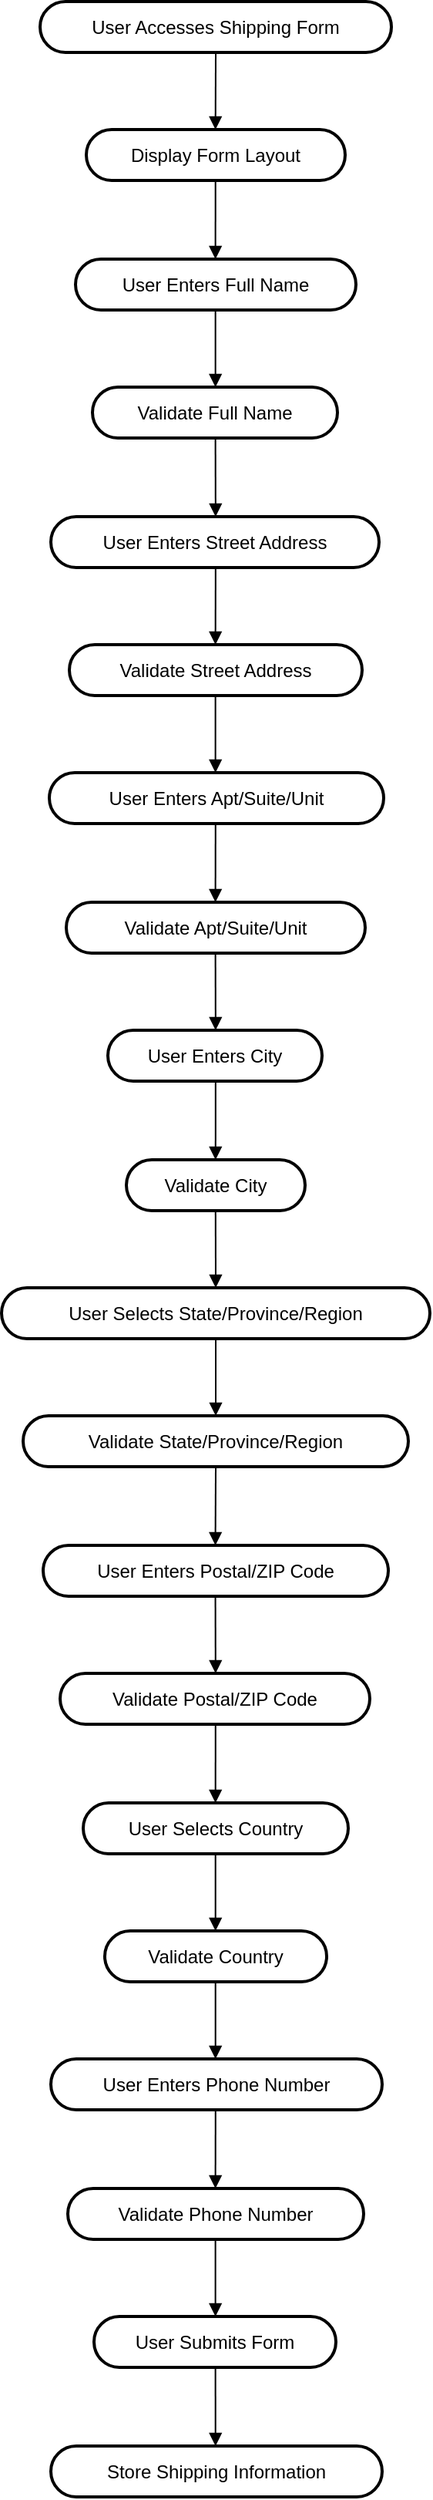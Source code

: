 <mxfile version="24.2.3" type="device">
  <diagram name="Page-1" id="ZxRpALXrr0c73Dwm2BwR">
    <mxGraphModel dx="1985" dy="857" grid="1" gridSize="10" guides="1" tooltips="1" connect="1" arrows="1" fold="1" page="1" pageScale="1" pageWidth="850" pageHeight="1100" math="0" shadow="0">
      <root>
        <mxCell id="0" />
        <mxCell id="1" parent="0" />
        <mxCell id="R7r_Iju051_mfcHDfzK6-1" value="User Accesses Shipping Form" style="rounded=1;whiteSpace=wrap;arcSize=50;strokeWidth=2;" vertex="1" parent="1">
          <mxGeometry x="45" y="20" width="228" height="33" as="geometry" />
        </mxCell>
        <mxCell id="R7r_Iju051_mfcHDfzK6-2" value="Display Form Layout" style="rounded=1;whiteSpace=wrap;arcSize=50;strokeWidth=2;" vertex="1" parent="1">
          <mxGeometry x="75" y="103" width="168" height="33" as="geometry" />
        </mxCell>
        <mxCell id="R7r_Iju051_mfcHDfzK6-3" value="User Enters Full Name" style="rounded=1;whiteSpace=wrap;arcSize=50;strokeWidth=2;" vertex="1" parent="1">
          <mxGeometry x="68" y="187" width="182" height="33" as="geometry" />
        </mxCell>
        <mxCell id="R7r_Iju051_mfcHDfzK6-4" value="Validate Full Name" style="rounded=1;whiteSpace=wrap;arcSize=50;strokeWidth=2;" vertex="1" parent="1">
          <mxGeometry x="79" y="270" width="159" height="33" as="geometry" />
        </mxCell>
        <mxCell id="R7r_Iju051_mfcHDfzK6-5" value="User Enters Street Address" style="rounded=1;whiteSpace=wrap;arcSize=50;strokeWidth=2;" vertex="1" parent="1">
          <mxGeometry x="52" y="354" width="213" height="33" as="geometry" />
        </mxCell>
        <mxCell id="R7r_Iju051_mfcHDfzK6-6" value="Validate Street Address" style="rounded=1;whiteSpace=wrap;arcSize=50;strokeWidth=2;" vertex="1" parent="1">
          <mxGeometry x="64" y="437" width="190" height="33" as="geometry" />
        </mxCell>
        <mxCell id="R7r_Iju051_mfcHDfzK6-7" value="User Enters Apt/Suite/Unit" style="rounded=1;whiteSpace=wrap;arcSize=50;strokeWidth=2;" vertex="1" parent="1">
          <mxGeometry x="51" y="520" width="217" height="33" as="geometry" />
        </mxCell>
        <mxCell id="R7r_Iju051_mfcHDfzK6-8" value="Validate Apt/Suite/Unit" style="rounded=1;whiteSpace=wrap;arcSize=50;strokeWidth=2;" vertex="1" parent="1">
          <mxGeometry x="62" y="604" width="194" height="33" as="geometry" />
        </mxCell>
        <mxCell id="R7r_Iju051_mfcHDfzK6-9" value="User Enters City" style="rounded=1;whiteSpace=wrap;arcSize=50;strokeWidth=2;" vertex="1" parent="1">
          <mxGeometry x="89" y="687" width="139" height="33" as="geometry" />
        </mxCell>
        <mxCell id="R7r_Iju051_mfcHDfzK6-10" value="Validate City" style="rounded=1;whiteSpace=wrap;arcSize=50;strokeWidth=2;" vertex="1" parent="1">
          <mxGeometry x="101" y="771" width="116" height="33" as="geometry" />
        </mxCell>
        <mxCell id="R7r_Iju051_mfcHDfzK6-11" value="User Selects State/Province/Region" style="rounded=1;whiteSpace=wrap;arcSize=50;strokeWidth=2;" vertex="1" parent="1">
          <mxGeometry x="20" y="854" width="278" height="33" as="geometry" />
        </mxCell>
        <mxCell id="R7r_Iju051_mfcHDfzK6-12" value="Validate State/Province/Region" style="rounded=1;whiteSpace=wrap;arcSize=50;strokeWidth=2;" vertex="1" parent="1">
          <mxGeometry x="34" y="937" width="250" height="33" as="geometry" />
        </mxCell>
        <mxCell id="R7r_Iju051_mfcHDfzK6-13" value="User Enters Postal/ZIP Code" style="rounded=1;whiteSpace=wrap;arcSize=50;strokeWidth=2;" vertex="1" parent="1">
          <mxGeometry x="47" y="1021" width="224" height="33" as="geometry" />
        </mxCell>
        <mxCell id="R7r_Iju051_mfcHDfzK6-14" value="Validate Postal/ZIP Code" style="rounded=1;whiteSpace=wrap;arcSize=50;strokeWidth=2;" vertex="1" parent="1">
          <mxGeometry x="58" y="1104" width="201" height="33" as="geometry" />
        </mxCell>
        <mxCell id="R7r_Iju051_mfcHDfzK6-15" value="User Selects Country" style="rounded=1;whiteSpace=wrap;arcSize=50;strokeWidth=2;" vertex="1" parent="1">
          <mxGeometry x="73" y="1188" width="172" height="33" as="geometry" />
        </mxCell>
        <mxCell id="R7r_Iju051_mfcHDfzK6-16" value="Validate Country" style="rounded=1;whiteSpace=wrap;arcSize=50;strokeWidth=2;" vertex="1" parent="1">
          <mxGeometry x="87" y="1271" width="144" height="33" as="geometry" />
        </mxCell>
        <mxCell id="R7r_Iju051_mfcHDfzK6-17" value="User Enters Phone Number" style="rounded=1;whiteSpace=wrap;arcSize=50;strokeWidth=2;" vertex="1" parent="1">
          <mxGeometry x="52" y="1354" width="215" height="33" as="geometry" />
        </mxCell>
        <mxCell id="R7r_Iju051_mfcHDfzK6-18" value="Validate Phone Number" style="rounded=1;whiteSpace=wrap;arcSize=50;strokeWidth=2;" vertex="1" parent="1">
          <mxGeometry x="63" y="1438" width="192" height="33" as="geometry" />
        </mxCell>
        <mxCell id="R7r_Iju051_mfcHDfzK6-19" value="User Submits Form" style="rounded=1;whiteSpace=wrap;arcSize=50;strokeWidth=2;" vertex="1" parent="1">
          <mxGeometry x="80" y="1521" width="157" height="33" as="geometry" />
        </mxCell>
        <mxCell id="R7r_Iju051_mfcHDfzK6-20" value="Store Shipping Information" style="rounded=1;whiteSpace=wrap;arcSize=50;strokeWidth=2;" vertex="1" parent="1">
          <mxGeometry x="52" y="1605" width="215" height="33" as="geometry" />
        </mxCell>
        <mxCell id="R7r_Iju051_mfcHDfzK6-21" value="" style="curved=1;startArrow=none;endArrow=block;exitX=0.5;exitY=1.012;entryX=0.499;entryY=0.012;rounded=0;" edge="1" parent="1" source="R7r_Iju051_mfcHDfzK6-1" target="R7r_Iju051_mfcHDfzK6-2">
          <mxGeometry relative="1" as="geometry">
            <Array as="points" />
          </mxGeometry>
        </mxCell>
        <mxCell id="R7r_Iju051_mfcHDfzK6-22" value="" style="curved=1;startArrow=none;endArrow=block;exitX=0.499;exitY=1.024;entryX=0.499;entryY=-0.006;rounded=0;" edge="1" parent="1" source="R7r_Iju051_mfcHDfzK6-2" target="R7r_Iju051_mfcHDfzK6-3">
          <mxGeometry relative="1" as="geometry">
            <Array as="points" />
          </mxGeometry>
        </mxCell>
        <mxCell id="R7r_Iju051_mfcHDfzK6-23" value="" style="curved=1;startArrow=none;endArrow=block;exitX=0.499;exitY=1.006;entryX=0.502;entryY=0.006;rounded=0;" edge="1" parent="1" source="R7r_Iju051_mfcHDfzK6-3" target="R7r_Iju051_mfcHDfzK6-4">
          <mxGeometry relative="1" as="geometry">
            <Array as="points" />
          </mxGeometry>
        </mxCell>
        <mxCell id="R7r_Iju051_mfcHDfzK6-24" value="" style="curved=1;startArrow=none;endArrow=block;exitX=0.502;exitY=1.018;entryX=0.502;entryY=-0.012;rounded=0;" edge="1" parent="1" source="R7r_Iju051_mfcHDfzK6-4" target="R7r_Iju051_mfcHDfzK6-5">
          <mxGeometry relative="1" as="geometry">
            <Array as="points" />
          </mxGeometry>
        </mxCell>
        <mxCell id="R7r_Iju051_mfcHDfzK6-25" value="" style="curved=1;startArrow=none;endArrow=block;exitX=0.502;exitY=1.0;entryX=0.499;entryY=2.312e-7;rounded=0;" edge="1" parent="1" source="R7r_Iju051_mfcHDfzK6-5" target="R7r_Iju051_mfcHDfzK6-6">
          <mxGeometry relative="1" as="geometry">
            <Array as="points" />
          </mxGeometry>
        </mxCell>
        <mxCell id="R7r_Iju051_mfcHDfzK6-26" value="" style="curved=1;startArrow=none;endArrow=block;exitX=0.499;exitY=1.012;entryX=0.497;entryY=0.012;rounded=0;" edge="1" parent="1" source="R7r_Iju051_mfcHDfzK6-6" target="R7r_Iju051_mfcHDfzK6-7">
          <mxGeometry relative="1" as="geometry">
            <Array as="points" />
          </mxGeometry>
        </mxCell>
        <mxCell id="R7r_Iju051_mfcHDfzK6-27" value="" style="curved=1;startArrow=none;endArrow=block;exitX=0.497;exitY=1.024;entryX=0.499;entryY=-0.006;rounded=0;" edge="1" parent="1" source="R7r_Iju051_mfcHDfzK6-7" target="R7r_Iju051_mfcHDfzK6-8">
          <mxGeometry relative="1" as="geometry">
            <Array as="points" />
          </mxGeometry>
        </mxCell>
        <mxCell id="R7r_Iju051_mfcHDfzK6-28" value="" style="curved=1;startArrow=none;endArrow=block;exitX=0.499;exitY=1.006;entryX=0.503;entryY=0.006;rounded=0;" edge="1" parent="1" source="R7r_Iju051_mfcHDfzK6-8" target="R7r_Iju051_mfcHDfzK6-9">
          <mxGeometry relative="1" as="geometry">
            <Array as="points" />
          </mxGeometry>
        </mxCell>
        <mxCell id="R7r_Iju051_mfcHDfzK6-29" value="" style="curved=1;startArrow=none;endArrow=block;exitX=0.503;exitY=1.018;entryX=0.499;entryY=-0.012;rounded=0;" edge="1" parent="1" source="R7r_Iju051_mfcHDfzK6-9" target="R7r_Iju051_mfcHDfzK6-10">
          <mxGeometry relative="1" as="geometry">
            <Array as="points" />
          </mxGeometry>
        </mxCell>
        <mxCell id="R7r_Iju051_mfcHDfzK6-30" value="" style="curved=1;startArrow=none;endArrow=block;exitX=0.499;exitY=1.0;entryX=0.5;entryY=4.624e-7;rounded=0;" edge="1" parent="1" source="R7r_Iju051_mfcHDfzK6-10" target="R7r_Iju051_mfcHDfzK6-11">
          <mxGeometry relative="1" as="geometry">
            <Array as="points" />
          </mxGeometry>
        </mxCell>
        <mxCell id="R7r_Iju051_mfcHDfzK6-31" value="" style="curved=1;startArrow=none;endArrow=block;exitX=0.5;exitY=1.012;entryX=0.5;entryY=0.012;rounded=0;" edge="1" parent="1" source="R7r_Iju051_mfcHDfzK6-11" target="R7r_Iju051_mfcHDfzK6-12">
          <mxGeometry relative="1" as="geometry">
            <Array as="points" />
          </mxGeometry>
        </mxCell>
        <mxCell id="R7r_Iju051_mfcHDfzK6-32" value="" style="curved=1;startArrow=none;endArrow=block;exitX=0.5;exitY=1.024;entryX=0.499;entryY=-0.006;rounded=0;" edge="1" parent="1" source="R7r_Iju051_mfcHDfzK6-12" target="R7r_Iju051_mfcHDfzK6-13">
          <mxGeometry relative="1" as="geometry">
            <Array as="points" />
          </mxGeometry>
        </mxCell>
        <mxCell id="R7r_Iju051_mfcHDfzK6-33" value="" style="curved=1;startArrow=none;endArrow=block;exitX=0.499;exitY=1.006;entryX=0.502;entryY=0.006;rounded=0;" edge="1" parent="1" source="R7r_Iju051_mfcHDfzK6-13" target="R7r_Iju051_mfcHDfzK6-14">
          <mxGeometry relative="1" as="geometry">
            <Array as="points" />
          </mxGeometry>
        </mxCell>
        <mxCell id="R7r_Iju051_mfcHDfzK6-34" value="" style="curved=1;startArrow=none;endArrow=block;exitX=0.502;exitY=1.018;entryX=0.499;entryY=-0.012;rounded=0;" edge="1" parent="1" source="R7r_Iju051_mfcHDfzK6-14" target="R7r_Iju051_mfcHDfzK6-15">
          <mxGeometry relative="1" as="geometry">
            <Array as="points" />
          </mxGeometry>
        </mxCell>
        <mxCell id="R7r_Iju051_mfcHDfzK6-35" value="" style="curved=1;startArrow=none;endArrow=block;exitX=0.499;exitY=1.0;entryX=0.499;entryY=6.936e-7;rounded=0;" edge="1" parent="1" source="R7r_Iju051_mfcHDfzK6-15" target="R7r_Iju051_mfcHDfzK6-16">
          <mxGeometry relative="1" as="geometry">
            <Array as="points" />
          </mxGeometry>
        </mxCell>
        <mxCell id="R7r_Iju051_mfcHDfzK6-36" value="" style="curved=1;startArrow=none;endArrow=block;exitX=0.499;exitY=1.012;entryX=0.497;entryY=0.012;rounded=0;" edge="1" parent="1" source="R7r_Iju051_mfcHDfzK6-16" target="R7r_Iju051_mfcHDfzK6-17">
          <mxGeometry relative="1" as="geometry">
            <Array as="points" />
          </mxGeometry>
        </mxCell>
        <mxCell id="R7r_Iju051_mfcHDfzK6-37" value="" style="curved=1;startArrow=none;endArrow=block;exitX=0.497;exitY=1.024;entryX=0.499;entryY=-0.006;rounded=0;" edge="1" parent="1" source="R7r_Iju051_mfcHDfzK6-17" target="R7r_Iju051_mfcHDfzK6-18">
          <mxGeometry relative="1" as="geometry">
            <Array as="points" />
          </mxGeometry>
        </mxCell>
        <mxCell id="R7r_Iju051_mfcHDfzK6-38" value="" style="curved=1;startArrow=none;endArrow=block;exitX=0.499;exitY=1.006;entryX=0.502;entryY=0.006;rounded=0;" edge="1" parent="1" source="R7r_Iju051_mfcHDfzK6-18" target="R7r_Iju051_mfcHDfzK6-19">
          <mxGeometry relative="1" as="geometry">
            <Array as="points" />
          </mxGeometry>
        </mxCell>
        <mxCell id="R7r_Iju051_mfcHDfzK6-39" value="" style="curved=1;startArrow=none;endArrow=block;exitX=0.502;exitY=1.018;entryX=0.497;entryY=-0.012;rounded=0;" edge="1" parent="1" source="R7r_Iju051_mfcHDfzK6-19" target="R7r_Iju051_mfcHDfzK6-20">
          <mxGeometry relative="1" as="geometry">
            <Array as="points" />
          </mxGeometry>
        </mxCell>
      </root>
    </mxGraphModel>
  </diagram>
</mxfile>
